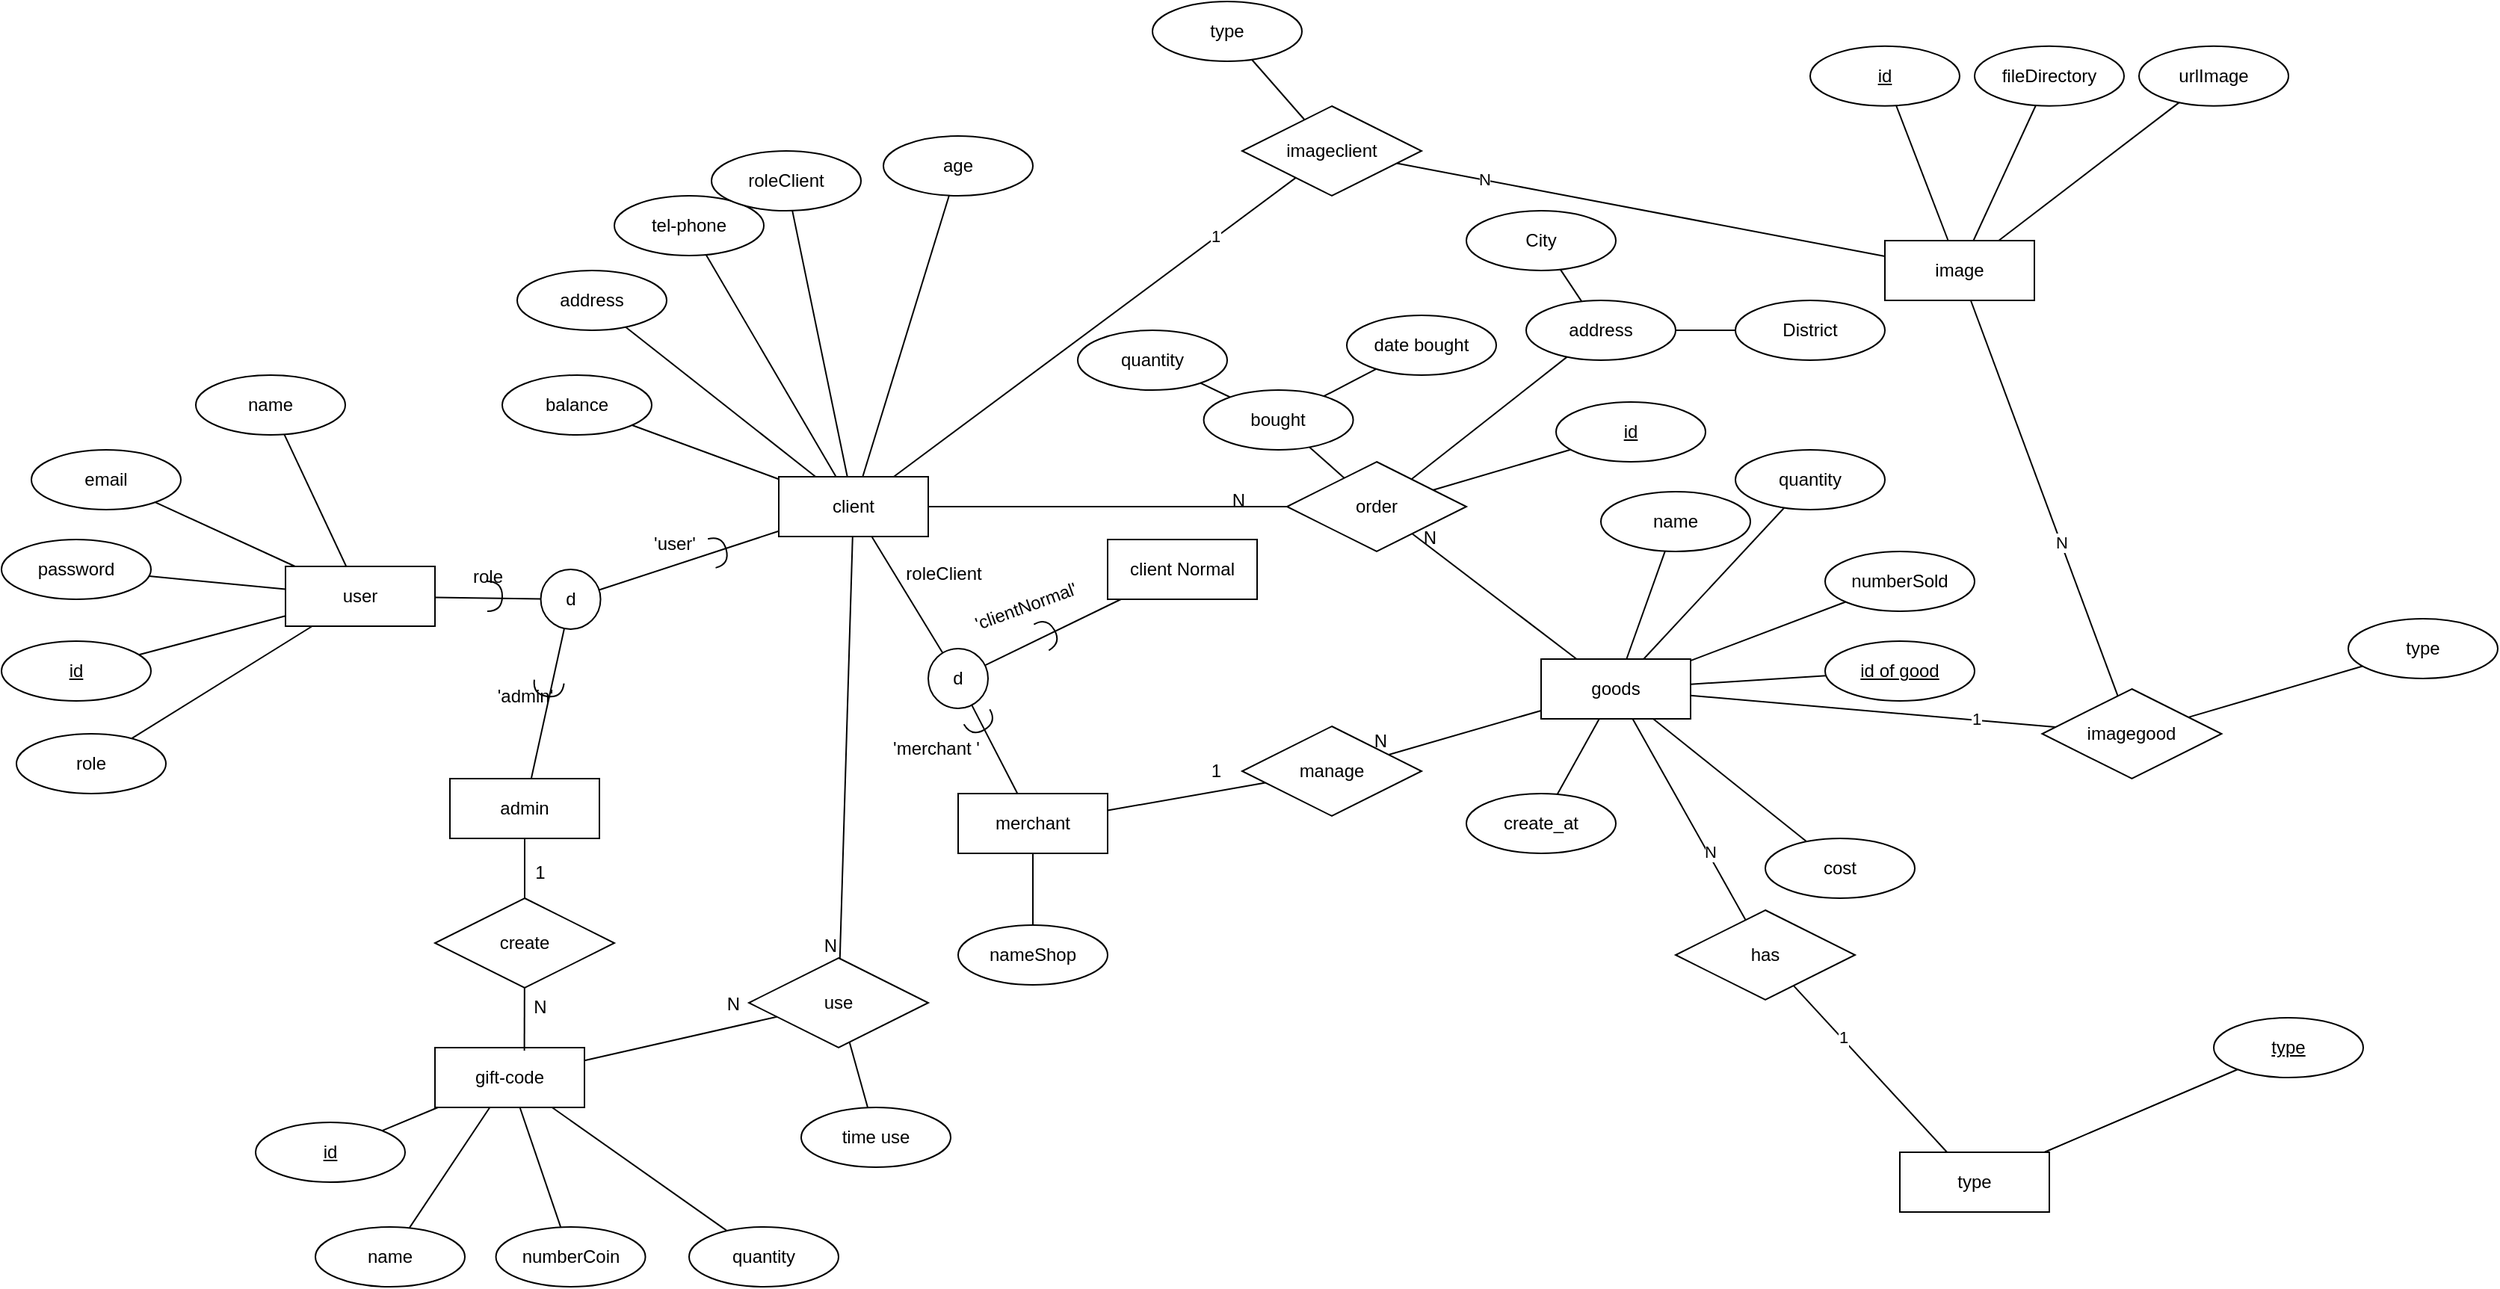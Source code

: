 <mxfile version="24.7.8">
  <diagram id="R2lEEEUBdFMjLlhIrx00" name="Page-1">
    <mxGraphModel dx="2103" dy="1707" grid="1" gridSize="10" guides="1" tooltips="1" connect="1" arrows="1" fold="1" page="1" pageScale="1" pageWidth="850" pageHeight="1100" math="0" shadow="0" extFonts="Permanent Marker^https://fonts.googleapis.com/css?family=Permanent+Marker">
      <root>
        <mxCell id="0" />
        <mxCell id="1" parent="0" />
        <mxCell id="m6hJBWpr81sXVQ-dYOKk-2" value="client" style="whiteSpace=wrap;html=1;align=center;" parent="1" vertex="1">
          <mxGeometry x="360" y="108" width="100" height="40" as="geometry" />
        </mxCell>
        <mxCell id="m6hJBWpr81sXVQ-dYOKk-3" value="name" style="ellipse;whiteSpace=wrap;html=1;align=center;" parent="1" vertex="1">
          <mxGeometry x="-30" y="40" width="100" height="40" as="geometry" />
        </mxCell>
        <mxCell id="m6hJBWpr81sXVQ-dYOKk-4" value="" style="endArrow=none;html=1;rounded=0;" parent="1" source="m6hJBWpr81sXVQ-dYOKk-3" target="m6hJBWpr81sXVQ-dYOKk-41" edge="1">
          <mxGeometry relative="1" as="geometry">
            <mxPoint x="340" y="210" as="sourcePoint" />
            <mxPoint x="500" y="210" as="targetPoint" />
          </mxGeometry>
        </mxCell>
        <mxCell id="m6hJBWpr81sXVQ-dYOKk-5" value="age" style="ellipse;whiteSpace=wrap;html=1;align=center;" parent="1" vertex="1">
          <mxGeometry x="430" y="-120" width="100" height="40" as="geometry" />
        </mxCell>
        <mxCell id="m6hJBWpr81sXVQ-dYOKk-6" value="" style="endArrow=none;html=1;rounded=0;" parent="1" source="m6hJBWpr81sXVQ-dYOKk-5" target="m6hJBWpr81sXVQ-dYOKk-2" edge="1">
          <mxGeometry relative="1" as="geometry">
            <mxPoint x="460" y="200" as="sourcePoint" />
            <mxPoint x="467" y="100" as="targetPoint" />
          </mxGeometry>
        </mxCell>
        <mxCell id="m6hJBWpr81sXVQ-dYOKk-7" value="address" style="ellipse;whiteSpace=wrap;html=1;align=center;" parent="1" vertex="1">
          <mxGeometry x="185" y="-30" width="100" height="40" as="geometry" />
        </mxCell>
        <mxCell id="m6hJBWpr81sXVQ-dYOKk-8" value="" style="endArrow=none;html=1;rounded=0;" parent="1" source="m6hJBWpr81sXVQ-dYOKk-7" target="m6hJBWpr81sXVQ-dYOKk-2" edge="1">
          <mxGeometry relative="1" as="geometry">
            <mxPoint x="360" y="230" as="sourcePoint" />
            <mxPoint x="367" y="130" as="targetPoint" />
          </mxGeometry>
        </mxCell>
        <mxCell id="m6hJBWpr81sXVQ-dYOKk-9" value="tel-phone" style="ellipse;whiteSpace=wrap;html=1;align=center;" parent="1" vertex="1">
          <mxGeometry x="250.0" y="-80" width="100" height="40" as="geometry" />
        </mxCell>
        <mxCell id="m6hJBWpr81sXVQ-dYOKk-10" value="" style="endArrow=none;html=1;rounded=0;" parent="1" source="m6hJBWpr81sXVQ-dYOKk-9" target="m6hJBWpr81sXVQ-dYOKk-2" edge="1">
          <mxGeometry relative="1" as="geometry">
            <mxPoint x="684.29" y="210" as="sourcePoint" />
            <mxPoint x="460.004" y="90" as="targetPoint" />
          </mxGeometry>
        </mxCell>
        <mxCell id="m6hJBWpr81sXVQ-dYOKk-14" value="order" style="shape=rhombus;perimeter=rhombusPerimeter;whiteSpace=wrap;html=1;align=center;" parent="1" vertex="1">
          <mxGeometry x="700" y="98" width="120" height="60" as="geometry" />
        </mxCell>
        <mxCell id="m6hJBWpr81sXVQ-dYOKk-17" value="" style="endArrow=none;html=1;rounded=0;" parent="1" source="i4CpaWz5NeQbPs-zwDoo-10" target="m6hJBWpr81sXVQ-dYOKk-14" edge="1">
          <mxGeometry relative="1" as="geometry">
            <mxPoint x="720.644" y="98.216" as="sourcePoint" />
            <mxPoint x="750" y="210" as="targetPoint" />
          </mxGeometry>
        </mxCell>
        <mxCell id="m6hJBWpr81sXVQ-dYOKk-19" value="merchant" style="whiteSpace=wrap;html=1;align=center;" parent="1" vertex="1">
          <mxGeometry x="480" y="320" width="100" height="40" as="geometry" />
        </mxCell>
        <mxCell id="m6hJBWpr81sXVQ-dYOKk-21" value="" style="endArrow=none;html=1;rounded=0;" parent="1" source="kgcSB2823Fox4WnHtYeM-14" target="m6hJBWpr81sXVQ-dYOKk-2" edge="1">
          <mxGeometry relative="1" as="geometry">
            <mxPoint x="379.231" y="214.615" as="sourcePoint" />
            <mxPoint x="520" y="210" as="targetPoint" />
          </mxGeometry>
        </mxCell>
        <mxCell id="m6hJBWpr81sXVQ-dYOKk-22" value="" style="endArrow=none;html=1;rounded=0;" parent="1" source="kgcSB2823Fox4WnHtYeM-14" target="m6hJBWpr81sXVQ-dYOKk-19" edge="1">
          <mxGeometry relative="1" as="geometry">
            <mxPoint x="368.776" y="269.388" as="sourcePoint" />
            <mxPoint x="520" y="210" as="targetPoint" />
          </mxGeometry>
        </mxCell>
        <mxCell id="m6hJBWpr81sXVQ-dYOKk-23" value="roleClient" style="text;html=1;align=center;verticalAlign=middle;resizable=0;points=[];autosize=1;strokeColor=none;fillColor=none;" parent="1" vertex="1">
          <mxGeometry x="435" y="158" width="70" height="30" as="geometry" />
        </mxCell>
        <mxCell id="m6hJBWpr81sXVQ-dYOKk-24" value="&#39;merchant &#39;" style="text;html=1;align=center;verticalAlign=middle;resizable=0;points=[];autosize=1;strokeColor=none;fillColor=none;" parent="1" vertex="1">
          <mxGeometry x="425" y="275" width="80" height="30" as="geometry" />
        </mxCell>
        <mxCell id="m6hJBWpr81sXVQ-dYOKk-30" value="quantity" style="ellipse;whiteSpace=wrap;html=1;align=center;" parent="1" vertex="1">
          <mxGeometry x="1000" y="90" width="100" height="40" as="geometry" />
        </mxCell>
        <mxCell id="m6hJBWpr81sXVQ-dYOKk-31" value="" style="endArrow=none;html=1;rounded=0;" parent="1" source="m6hJBWpr81sXVQ-dYOKk-30" target="kgcSB2823Fox4WnHtYeM-52" edge="1">
          <mxGeometry relative="1" as="geometry">
            <mxPoint x="530" y="210" as="sourcePoint" />
            <mxPoint x="762.857" y="220" as="targetPoint" />
          </mxGeometry>
        </mxCell>
        <mxCell id="m6hJBWpr81sXVQ-dYOKk-32" value="" style="endArrow=none;html=1;rounded=0;" parent="1" source="m6hJBWpr81sXVQ-dYOKk-33" target="kgcSB2823Fox4WnHtYeM-52" edge="1">
          <mxGeometry relative="1" as="geometry">
            <mxPoint x="790" y="340" as="sourcePoint" />
            <mxPoint x="758.333" y="260" as="targetPoint" />
          </mxGeometry>
        </mxCell>
        <mxCell id="m6hJBWpr81sXVQ-dYOKk-33" value="cost" style="ellipse;whiteSpace=wrap;html=1;align=center;" parent="1" vertex="1">
          <mxGeometry x="1020" y="350" width="100" height="40" as="geometry" />
        </mxCell>
        <mxCell id="m6hJBWpr81sXVQ-dYOKk-34" value="" style="endArrow=none;html=1;rounded=0;" parent="1" source="kgcSB2823Fox4WnHtYeM-52" target="kgcSB2823Fox4WnHtYeM-56" edge="1">
          <mxGeometry relative="1" as="geometry">
            <mxPoint x="800" y="251.875" as="sourcePoint" />
            <mxPoint x="860.439" y="275.357" as="targetPoint" />
          </mxGeometry>
        </mxCell>
        <mxCell id="m6hJBWpr81sXVQ-dYOKk-39" value="" style="endArrow=none;html=1;rounded=0;" parent="1" source="kgcSB2823Fox4WnHtYeM-52" target="m6hJBWpr81sXVQ-dYOKk-40" edge="1">
          <mxGeometry relative="1" as="geometry">
            <mxPoint x="792.857" y="220" as="sourcePoint" />
            <mxPoint x="940" y="110" as="targetPoint" />
          </mxGeometry>
        </mxCell>
        <mxCell id="m6hJBWpr81sXVQ-dYOKk-40" value="numberSold" style="ellipse;whiteSpace=wrap;html=1;align=center;" parent="1" vertex="1">
          <mxGeometry x="1060" y="158" width="100" height="40" as="geometry" />
        </mxCell>
        <mxCell id="m6hJBWpr81sXVQ-dYOKk-41" value="user" style="whiteSpace=wrap;html=1;align=center;" parent="1" vertex="1">
          <mxGeometry x="30" y="168" width="100" height="40" as="geometry" />
        </mxCell>
        <mxCell id="m6hJBWpr81sXVQ-dYOKk-42" value="" style="endArrow=none;html=1;rounded=0;" parent="1" source="kgcSB2823Fox4WnHtYeM-10" target="m6hJBWpr81sXVQ-dYOKk-41" edge="1">
          <mxGeometry relative="1" as="geometry">
            <mxPoint x="180" y="188" as="sourcePoint" />
            <mxPoint x="420" y="210" as="targetPoint" />
          </mxGeometry>
        </mxCell>
        <mxCell id="m6hJBWpr81sXVQ-dYOKk-44" value="" style="endArrow=none;html=1;rounded=0;" parent="1" source="kgcSB2823Fox4WnHtYeM-10" target="m6hJBWpr81sXVQ-dYOKk-2" edge="1">
          <mxGeometry relative="1" as="geometry">
            <mxPoint x="275.664" y="175.832" as="sourcePoint" />
            <mxPoint x="420" y="210" as="targetPoint" />
          </mxGeometry>
        </mxCell>
        <mxCell id="m6hJBWpr81sXVQ-dYOKk-45" value="&#39;user&#39;" style="text;html=1;align=center;verticalAlign=middle;resizable=0;points=[];autosize=1;strokeColor=none;fillColor=none;" parent="1" vertex="1">
          <mxGeometry x="265" y="138" width="50" height="30" as="geometry" />
        </mxCell>
        <mxCell id="m6hJBWpr81sXVQ-dYOKk-49" value="" style="endArrow=none;html=1;rounded=0;" parent="1" source="m6hJBWpr81sXVQ-dYOKk-50" target="kgcSB2823Fox4WnHtYeM-10" edge="1">
          <mxGeometry relative="1" as="geometry">
            <mxPoint x="220" y="340" as="sourcePoint" />
            <mxPoint x="231.018" y="213.509" as="targetPoint" />
          </mxGeometry>
        </mxCell>
        <mxCell id="m6hJBWpr81sXVQ-dYOKk-50" value="admin" style="whiteSpace=wrap;html=1;align=center;" parent="1" vertex="1">
          <mxGeometry x="140" y="310" width="100" height="40" as="geometry" />
        </mxCell>
        <mxCell id="m6hJBWpr81sXVQ-dYOKk-51" value="&#39;admin&#39;" style="text;html=1;align=center;verticalAlign=middle;resizable=0;points=[];autosize=1;strokeColor=none;fillColor=none;" parent="1" vertex="1">
          <mxGeometry x="160" y="240" width="60" height="30" as="geometry" />
        </mxCell>
        <mxCell id="m6hJBWpr81sXVQ-dYOKk-52" value="gift-code" style="whiteSpace=wrap;html=1;align=center;" parent="1" vertex="1">
          <mxGeometry x="130" y="490" width="100" height="40" as="geometry" />
        </mxCell>
        <mxCell id="m6hJBWpr81sXVQ-dYOKk-53" value="create" style="shape=rhombus;perimeter=rhombusPerimeter;whiteSpace=wrap;html=1;align=center;" parent="1" vertex="1">
          <mxGeometry x="130" y="390" width="120" height="60" as="geometry" />
        </mxCell>
        <mxCell id="m6hJBWpr81sXVQ-dYOKk-54" value="" style="endArrow=none;html=1;rounded=0;" parent="1" source="m6hJBWpr81sXVQ-dYOKk-53" target="m6hJBWpr81sXVQ-dYOKk-50" edge="1">
          <mxGeometry relative="1" as="geometry">
            <mxPoint x="240" y="340" as="sourcePoint" />
            <mxPoint x="400" y="340" as="targetPoint" />
          </mxGeometry>
        </mxCell>
        <mxCell id="m6hJBWpr81sXVQ-dYOKk-55" value="" style="endArrow=none;html=1;rounded=0;entryX=0.598;entryY=0.05;entryDx=0;entryDy=0;entryPerimeter=0;" parent="1" source="m6hJBWpr81sXVQ-dYOKk-53" target="m6hJBWpr81sXVQ-dYOKk-52" edge="1">
          <mxGeometry relative="1" as="geometry">
            <mxPoint x="240" y="340" as="sourcePoint" />
            <mxPoint x="400" y="340" as="targetPoint" />
          </mxGeometry>
        </mxCell>
        <mxCell id="m6hJBWpr81sXVQ-dYOKk-56" value="" style="endArrow=none;html=1;rounded=0;" parent="1" source="m6hJBWpr81sXVQ-dYOKk-57" target="m6hJBWpr81sXVQ-dYOKk-52" edge="1">
          <mxGeometry relative="1" as="geometry">
            <mxPoint x="90" y="620" as="sourcePoint" />
            <mxPoint x="400" y="340" as="targetPoint" />
          </mxGeometry>
        </mxCell>
        <mxCell id="m6hJBWpr81sXVQ-dYOKk-57" value="name" style="ellipse;whiteSpace=wrap;html=1;align=center;" parent="1" vertex="1">
          <mxGeometry x="50" y="610" width="100" height="40" as="geometry" />
        </mxCell>
        <mxCell id="m6hJBWpr81sXVQ-dYOKk-58" value="" style="endArrow=none;html=1;rounded=0;" parent="1" source="m6hJBWpr81sXVQ-dYOKk-59" target="m6hJBWpr81sXVQ-dYOKk-52" edge="1">
          <mxGeometry relative="1" as="geometry">
            <mxPoint x="210.77" y="630" as="sourcePoint" />
            <mxPoint x="280.001" y="530" as="targetPoint" />
          </mxGeometry>
        </mxCell>
        <mxCell id="m6hJBWpr81sXVQ-dYOKk-59" value="numberCoin" style="ellipse;whiteSpace=wrap;html=1;align=center;" parent="1" vertex="1">
          <mxGeometry x="170.77" y="610" width="100" height="40" as="geometry" />
        </mxCell>
        <mxCell id="m6hJBWpr81sXVQ-dYOKk-60" value="" style="endArrow=none;html=1;rounded=0;" parent="1" source="m6hJBWpr81sXVQ-dYOKk-61" target="m6hJBWpr81sXVQ-dYOKk-52" edge="1">
          <mxGeometry relative="1" as="geometry">
            <mxPoint x="348" y="630" as="sourcePoint" />
            <mxPoint x="425" y="540" as="targetPoint" />
          </mxGeometry>
        </mxCell>
        <mxCell id="m6hJBWpr81sXVQ-dYOKk-61" value="quantity" style="ellipse;whiteSpace=wrap;html=1;align=center;" parent="1" vertex="1">
          <mxGeometry x="300" y="610" width="100" height="40" as="geometry" />
        </mxCell>
        <mxCell id="m6hJBWpr81sXVQ-dYOKk-62" value="" style="endArrow=none;html=1;rounded=0;" parent="1" source="m6hJBWpr81sXVQ-dYOKk-52" target="m6hJBWpr81sXVQ-dYOKk-63" edge="1">
          <mxGeometry relative="1" as="geometry">
            <mxPoint x="240" y="610" as="sourcePoint" />
            <mxPoint x="400" y="610" as="targetPoint" />
          </mxGeometry>
        </mxCell>
        <mxCell id="m6hJBWpr81sXVQ-dYOKk-63" value="id" style="ellipse;whiteSpace=wrap;html=1;align=center;fontStyle=4;" parent="1" vertex="1">
          <mxGeometry x="10" y="540" width="100" height="40" as="geometry" />
        </mxCell>
        <mxCell id="m6hJBWpr81sXVQ-dYOKk-64" value="" style="endArrow=none;html=1;rounded=0;" parent="1" source="m6hJBWpr81sXVQ-dYOKk-65" target="m6hJBWpr81sXVQ-dYOKk-2" edge="1">
          <mxGeometry relative="1" as="geometry">
            <mxPoint x="220" y="120" as="sourcePoint" />
            <mxPoint x="470" y="210" as="targetPoint" />
          </mxGeometry>
        </mxCell>
        <mxCell id="m6hJBWpr81sXVQ-dYOKk-65" value="balance" style="ellipse;whiteSpace=wrap;html=1;align=center;" parent="1" vertex="1">
          <mxGeometry x="175" y="40" width="100" height="40" as="geometry" />
        </mxCell>
        <mxCell id="m6hJBWpr81sXVQ-dYOKk-71" value="" style="endArrow=none;html=1;rounded=0;" parent="1" source="kgcSB2823Fox4WnHtYeM-52" target="m6hJBWpr81sXVQ-dYOKk-14" edge="1">
          <mxGeometry relative="1" as="geometry">
            <mxPoint x="732.5" y="220" as="sourcePoint" />
            <mxPoint x="680" y="210" as="targetPoint" />
          </mxGeometry>
        </mxCell>
        <mxCell id="m6hJBWpr81sXVQ-dYOKk-72" value="N" style="resizable=0;html=1;whiteSpace=wrap;align=right;verticalAlign=bottom;" parent="m6hJBWpr81sXVQ-dYOKk-71" connectable="0" vertex="1">
          <mxGeometry x="1" relative="1" as="geometry">
            <mxPoint x="18" y="11" as="offset" />
          </mxGeometry>
        </mxCell>
        <mxCell id="m6hJBWpr81sXVQ-dYOKk-73" value="" style="endArrow=none;html=1;rounded=0;" parent="1" source="m6hJBWpr81sXVQ-dYOKk-2" target="m6hJBWpr81sXVQ-dYOKk-14" edge="1">
          <mxGeometry relative="1" as="geometry">
            <mxPoint x="520" y="210" as="sourcePoint" />
            <mxPoint x="680" y="210" as="targetPoint" />
          </mxGeometry>
        </mxCell>
        <mxCell id="m6hJBWpr81sXVQ-dYOKk-74" value="N" style="resizable=0;html=1;whiteSpace=wrap;align=right;verticalAlign=bottom;" parent="m6hJBWpr81sXVQ-dYOKk-73" connectable="0" vertex="1">
          <mxGeometry x="1" relative="1" as="geometry">
            <mxPoint x="-27" y="4" as="offset" />
          </mxGeometry>
        </mxCell>
        <mxCell id="m6hJBWpr81sXVQ-dYOKk-77" value="" style="endArrow=none;html=1;rounded=0;" parent="1" source="m6hJBWpr81sXVQ-dYOKk-19" target="kgcSB2823Fox4WnHtYeM-55" edge="1">
          <mxGeometry relative="1" as="geometry">
            <mxPoint x="520" y="210" as="sourcePoint" />
            <mxPoint x="532.764" y="284.237" as="targetPoint" />
          </mxGeometry>
        </mxCell>
        <mxCell id="m6hJBWpr81sXVQ-dYOKk-78" value="1" style="resizable=0;html=1;whiteSpace=wrap;align=right;verticalAlign=bottom;" parent="m6hJBWpr81sXVQ-dYOKk-77" connectable="0" vertex="1">
          <mxGeometry x="1" relative="1" as="geometry">
            <mxPoint x="-28" y="1" as="offset" />
          </mxGeometry>
        </mxCell>
        <mxCell id="kgcSB2823Fox4WnHtYeM-1" value="email" style="ellipse;whiteSpace=wrap;html=1;align=center;" parent="1" vertex="1">
          <mxGeometry x="-140" y="90" width="100" height="40" as="geometry" />
        </mxCell>
        <mxCell id="kgcSB2823Fox4WnHtYeM-2" value="" style="endArrow=none;html=1;rounded=0;" parent="1" source="kgcSB2823Fox4WnHtYeM-1" target="m6hJBWpr81sXVQ-dYOKk-41" edge="1">
          <mxGeometry relative="1" as="geometry">
            <mxPoint x="90" y="310" as="sourcePoint" />
            <mxPoint x="250" y="310" as="targetPoint" />
          </mxGeometry>
        </mxCell>
        <mxCell id="kgcSB2823Fox4WnHtYeM-3" value="password" style="ellipse;whiteSpace=wrap;html=1;align=center;" parent="1" vertex="1">
          <mxGeometry x="-160" y="150" width="100" height="40" as="geometry" />
        </mxCell>
        <mxCell id="kgcSB2823Fox4WnHtYeM-4" value="" style="endArrow=none;html=1;rounded=0;" parent="1" source="kgcSB2823Fox4WnHtYeM-3" target="m6hJBWpr81sXVQ-dYOKk-41" edge="1">
          <mxGeometry relative="1" as="geometry">
            <mxPoint x="90" y="310" as="sourcePoint" />
            <mxPoint x="250" y="310" as="targetPoint" />
          </mxGeometry>
        </mxCell>
        <mxCell id="kgcSB2823Fox4WnHtYeM-6" value="id" style="ellipse;whiteSpace=wrap;html=1;align=center;fontStyle=4;" parent="1" vertex="1">
          <mxGeometry x="-160" y="218" width="100" height="40" as="geometry" />
        </mxCell>
        <mxCell id="kgcSB2823Fox4WnHtYeM-7" value="" style="endArrow=none;html=1;rounded=0;" parent="1" source="kgcSB2823Fox4WnHtYeM-6" target="m6hJBWpr81sXVQ-dYOKk-41" edge="1">
          <mxGeometry relative="1" as="geometry">
            <mxPoint x="90" y="310" as="sourcePoint" />
            <mxPoint x="250" y="310" as="targetPoint" />
          </mxGeometry>
        </mxCell>
        <mxCell id="kgcSB2823Fox4WnHtYeM-8" value="1" style="text;html=1;align=center;verticalAlign=middle;resizable=0;points=[];autosize=1;strokeColor=none;fillColor=none;" parent="1" vertex="1">
          <mxGeometry x="185" y="358" width="30" height="30" as="geometry" />
        </mxCell>
        <mxCell id="kgcSB2823Fox4WnHtYeM-9" value="N" style="text;html=1;align=center;verticalAlign=middle;resizable=0;points=[];autosize=1;strokeColor=none;fillColor=none;" parent="1" vertex="1">
          <mxGeometry x="185" y="448" width="30" height="30" as="geometry" />
        </mxCell>
        <mxCell id="kgcSB2823Fox4WnHtYeM-10" value="d" style="ellipse;whiteSpace=wrap;html=1;align=center;" parent="1" vertex="1">
          <mxGeometry x="200.77" y="170" width="40" height="40" as="geometry" />
        </mxCell>
        <mxCell id="kgcSB2823Fox4WnHtYeM-13" value="role" style="text;html=1;align=center;verticalAlign=middle;resizable=0;points=[];autosize=1;strokeColor=none;fillColor=none;" parent="1" vertex="1">
          <mxGeometry x="145" y="160" width="40" height="30" as="geometry" />
        </mxCell>
        <mxCell id="kgcSB2823Fox4WnHtYeM-14" value="d" style="ellipse;whiteSpace=wrap;html=1;align=center;" parent="1" vertex="1">
          <mxGeometry x="460" y="223" width="40" height="40" as="geometry" />
        </mxCell>
        <mxCell id="kgcSB2823Fox4WnHtYeM-15" value="client Normal" style="whiteSpace=wrap;html=1;align=center;" parent="1" vertex="1">
          <mxGeometry x="580" y="150" width="100" height="40" as="geometry" />
        </mxCell>
        <mxCell id="kgcSB2823Fox4WnHtYeM-17" value="" style="endArrow=none;html=1;rounded=0;" parent="1" source="kgcSB2823Fox4WnHtYeM-14" target="kgcSB2823Fox4WnHtYeM-15" edge="1">
          <mxGeometry relative="1" as="geometry">
            <mxPoint x="340" y="310" as="sourcePoint" />
            <mxPoint x="500" y="310" as="targetPoint" />
          </mxGeometry>
        </mxCell>
        <mxCell id="kgcSB2823Fox4WnHtYeM-18" value="&#39;clientNormal&#39;" style="text;html=1;align=center;verticalAlign=middle;resizable=0;points=[];autosize=1;strokeColor=none;fillColor=none;rotation=-20;" parent="1" vertex="1">
          <mxGeometry x="480" y="180" width="90" height="30" as="geometry" />
        </mxCell>
        <mxCell id="kgcSB2823Fox4WnHtYeM-24" value="" style="endArrow=none;html=1;rounded=0;" parent="1" source="kgcSB2823Fox4WnHtYeM-57" target="m6hJBWpr81sXVQ-dYOKk-19" edge="1">
          <mxGeometry relative="1" as="geometry">
            <mxPoint x="347.013" y="408.198" as="sourcePoint" />
            <mxPoint x="500" y="310" as="targetPoint" />
          </mxGeometry>
        </mxCell>
        <mxCell id="kgcSB2823Fox4WnHtYeM-27" value="role" style="ellipse;whiteSpace=wrap;html=1;align=center;" parent="1" vertex="1">
          <mxGeometry x="-150" y="280" width="100" height="40" as="geometry" />
        </mxCell>
        <mxCell id="kgcSB2823Fox4WnHtYeM-28" value="" style="endArrow=none;html=1;rounded=0;" parent="1" source="kgcSB2823Fox4WnHtYeM-27" target="m6hJBWpr81sXVQ-dYOKk-41" edge="1">
          <mxGeometry relative="1" as="geometry">
            <mxPoint x="-58" y="237" as="sourcePoint" />
            <mxPoint x="40" y="211" as="targetPoint" />
          </mxGeometry>
        </mxCell>
        <mxCell id="kgcSB2823Fox4WnHtYeM-29" value="roleClient" style="ellipse;whiteSpace=wrap;html=1;align=center;" parent="1" vertex="1">
          <mxGeometry x="315" y="-110" width="100" height="40" as="geometry" />
        </mxCell>
        <mxCell id="kgcSB2823Fox4WnHtYeM-30" value="" style="endArrow=none;html=1;rounded=0;" parent="1" source="kgcSB2823Fox4WnHtYeM-29" target="m6hJBWpr81sXVQ-dYOKk-2" edge="1">
          <mxGeometry relative="1" as="geometry">
            <mxPoint x="640" y="120" as="sourcePoint" />
            <mxPoint x="533" y="160" as="targetPoint" />
          </mxGeometry>
        </mxCell>
        <mxCell id="kgcSB2823Fox4WnHtYeM-31" value="" style="shape=requiredInterface;html=1;verticalLabelPosition=bottom;sketch=0;" parent="1" vertex="1">
          <mxGeometry x="165" y="178" width="10" height="20" as="geometry" />
        </mxCell>
        <mxCell id="kgcSB2823Fox4WnHtYeM-34" value="" style="shape=requiredInterface;html=1;verticalLabelPosition=bottom;sketch=0;rotation=97;" parent="1" vertex="1">
          <mxGeometry x="200.77" y="240" width="10" height="20" as="geometry" />
        </mxCell>
        <mxCell id="kgcSB2823Fox4WnHtYeM-35" value="" style="shape=requiredInterface;html=1;verticalLabelPosition=bottom;sketch=0;rotation=-15;" parent="1" vertex="1">
          <mxGeometry x="315" y="148" width="10" height="20" as="geometry" />
        </mxCell>
        <mxCell id="kgcSB2823Fox4WnHtYeM-36" value="" style="shape=requiredInterface;html=1;verticalLabelPosition=bottom;sketch=0;rotation=-30;" parent="1" vertex="1">
          <mxGeometry x="535" y="203" width="10" height="20" as="geometry" />
        </mxCell>
        <mxCell id="kgcSB2823Fox4WnHtYeM-37" value="" style="shape=requiredInterface;html=1;verticalLabelPosition=bottom;sketch=0;rotation=60;" parent="1" vertex="1">
          <mxGeometry x="490" y="263" width="10" height="20" as="geometry" />
        </mxCell>
        <mxCell id="kgcSB2823Fox4WnHtYeM-50" value="id of good" style="ellipse;whiteSpace=wrap;html=1;align=center;fontStyle=4;" parent="1" vertex="1">
          <mxGeometry x="1060" y="218" width="100" height="40" as="geometry" />
        </mxCell>
        <mxCell id="kgcSB2823Fox4WnHtYeM-51" value="" style="endArrow=none;html=1;rounded=0;" parent="1" source="kgcSB2823Fox4WnHtYeM-52" target="kgcSB2823Fox4WnHtYeM-50" edge="1">
          <mxGeometry relative="1" as="geometry">
            <mxPoint x="630" y="560" as="sourcePoint" />
            <mxPoint x="600" y="310" as="targetPoint" />
          </mxGeometry>
        </mxCell>
        <mxCell id="kgcSB2823Fox4WnHtYeM-52" value="goods" style="whiteSpace=wrap;html=1;align=center;" parent="1" vertex="1">
          <mxGeometry x="870" y="230" width="100" height="40" as="geometry" />
        </mxCell>
        <mxCell id="kgcSB2823Fox4WnHtYeM-53" value="" style="endArrow=none;html=1;rounded=0;" parent="1" source="kgcSB2823Fox4WnHtYeM-52" target="kgcSB2823Fox4WnHtYeM-55" edge="1">
          <mxGeometry relative="1" as="geometry">
            <mxPoint x="710" y="430" as="sourcePoint" />
            <mxPoint x="840" y="430" as="targetPoint" />
          </mxGeometry>
        </mxCell>
        <mxCell id="kgcSB2823Fox4WnHtYeM-54" value="N" style="resizable=0;html=1;whiteSpace=wrap;align=right;verticalAlign=bottom;" parent="kgcSB2823Fox4WnHtYeM-53" connectable="0" vertex="1">
          <mxGeometry x="1" relative="1" as="geometry" />
        </mxCell>
        <mxCell id="kgcSB2823Fox4WnHtYeM-55" value="manage" style="shape=rhombus;perimeter=rhombusPerimeter;whiteSpace=wrap;html=1;align=center;" parent="1" vertex="1">
          <mxGeometry x="670" y="275" width="120" height="60" as="geometry" />
        </mxCell>
        <mxCell id="kgcSB2823Fox4WnHtYeM-56" value="name" style="ellipse;whiteSpace=wrap;html=1;align=center;" parent="1" vertex="1">
          <mxGeometry x="910" y="118" width="100" height="40" as="geometry" />
        </mxCell>
        <mxCell id="kgcSB2823Fox4WnHtYeM-57" value="nameShop" style="ellipse;whiteSpace=wrap;html=1;align=center;" parent="1" vertex="1">
          <mxGeometry x="480" y="408" width="100" height="40" as="geometry" />
        </mxCell>
        <mxCell id="kgcSB2823Fox4WnHtYeM-58" value="quantity" style="ellipse;whiteSpace=wrap;html=1;align=center;" parent="1" vertex="1">
          <mxGeometry x="560" y="10" width="100" height="40" as="geometry" />
        </mxCell>
        <mxCell id="kgcSB2823Fox4WnHtYeM-59" value="date bought" style="ellipse;whiteSpace=wrap;html=1;align=center;" parent="1" vertex="1">
          <mxGeometry x="740" width="100" height="40" as="geometry" />
        </mxCell>
        <mxCell id="kgcSB2823Fox4WnHtYeM-61" value="" style="endArrow=none;html=1;rounded=0;" parent="1" source="i4CpaWz5NeQbPs-zwDoo-10" target="kgcSB2823Fox4WnHtYeM-59" edge="1">
          <mxGeometry relative="1" as="geometry">
            <mxPoint x="734.839" y="65.654" as="sourcePoint" />
            <mxPoint x="790" y="310" as="targetPoint" />
          </mxGeometry>
        </mxCell>
        <mxCell id="kgcSB2823Fox4WnHtYeM-62" value="" style="endArrow=none;html=1;rounded=0;" parent="1" source="i4CpaWz5NeQbPs-zwDoo-10" target="kgcSB2823Fox4WnHtYeM-58" edge="1">
          <mxGeometry relative="1" as="geometry">
            <mxPoint x="693.554" y="60.167" as="sourcePoint" />
            <mxPoint x="790" y="310" as="targetPoint" />
          </mxGeometry>
        </mxCell>
        <mxCell id="kgcSB2823Fox4WnHtYeM-70" value="use" style="shape=rhombus;perimeter=rhombusPerimeter;whiteSpace=wrap;html=1;align=center;" parent="1" vertex="1">
          <mxGeometry x="340" y="430" width="120" height="60" as="geometry" />
        </mxCell>
        <mxCell id="kgcSB2823Fox4WnHtYeM-72" value="" style="endArrow=none;html=1;rounded=0;" parent="1" source="m6hJBWpr81sXVQ-dYOKk-52" target="kgcSB2823Fox4WnHtYeM-70" edge="1">
          <mxGeometry relative="1" as="geometry">
            <mxPoint x="320" y="310" as="sourcePoint" />
            <mxPoint x="480" y="310" as="targetPoint" />
          </mxGeometry>
        </mxCell>
        <mxCell id="kgcSB2823Fox4WnHtYeM-73" value="N" style="resizable=0;html=1;whiteSpace=wrap;align=right;verticalAlign=bottom;" parent="kgcSB2823Fox4WnHtYeM-72" connectable="0" vertex="1">
          <mxGeometry x="1" relative="1" as="geometry">
            <mxPoint x="-23" as="offset" />
          </mxGeometry>
        </mxCell>
        <mxCell id="kgcSB2823Fox4WnHtYeM-76" value="" style="endArrow=none;html=1;rounded=0;" parent="1" source="m6hJBWpr81sXVQ-dYOKk-2" target="kgcSB2823Fox4WnHtYeM-70" edge="1">
          <mxGeometry relative="1" as="geometry">
            <mxPoint x="320" y="310" as="sourcePoint" />
            <mxPoint x="480" y="310" as="targetPoint" />
          </mxGeometry>
        </mxCell>
        <mxCell id="kgcSB2823Fox4WnHtYeM-77" value="N" style="resizable=0;html=1;whiteSpace=wrap;align=right;verticalAlign=bottom;" parent="kgcSB2823Fox4WnHtYeM-76" connectable="0" vertex="1">
          <mxGeometry x="1" relative="1" as="geometry" />
        </mxCell>
        <mxCell id="kgcSB2823Fox4WnHtYeM-78" value="" style="endArrow=none;html=1;rounded=0;" parent="1" source="kgcSB2823Fox4WnHtYeM-79" target="kgcSB2823Fox4WnHtYeM-70" edge="1">
          <mxGeometry relative="1" as="geometry">
            <mxPoint x="480" y="660" as="sourcePoint" />
            <mxPoint x="380" y="440" as="targetPoint" />
          </mxGeometry>
        </mxCell>
        <mxCell id="kgcSB2823Fox4WnHtYeM-79" value="time use" style="ellipse;whiteSpace=wrap;html=1;align=center;" parent="1" vertex="1">
          <mxGeometry x="375" y="530" width="100" height="40" as="geometry" />
        </mxCell>
        <mxCell id="uEYhdJFqxNQcGrjXu9OK-2" value="" style="endArrow=none;html=1;rounded=0;" parent="1" source="kgcSB2823Fox4WnHtYeM-52" target="ewcBIoKofepLaLxS_J_7-2" edge="1">
          <mxGeometry relative="1" as="geometry">
            <mxPoint x="600" y="310" as="sourcePoint" />
            <mxPoint x="1048.987" y="478.491" as="targetPoint" />
          </mxGeometry>
        </mxCell>
        <mxCell id="ewcBIoKofepLaLxS_J_7-7" value="N" style="edgeLabel;html=1;align=center;verticalAlign=middle;resizable=0;points=[];" parent="uEYhdJFqxNQcGrjXu9OK-2" vertex="1" connectable="0">
          <mxGeometry x="0.326" y="1" relative="1" as="geometry">
            <mxPoint as="offset" />
          </mxGeometry>
        </mxCell>
        <mxCell id="i4CpaWz5NeQbPs-zwDoo-8" value="id" style="ellipse;whiteSpace=wrap;html=1;align=center;fontStyle=4;" parent="1" vertex="1">
          <mxGeometry x="880" y="58" width="100" height="40" as="geometry" />
        </mxCell>
        <mxCell id="i4CpaWz5NeQbPs-zwDoo-9" value="" style="endArrow=none;html=1;rounded=0;" parent="1" source="m6hJBWpr81sXVQ-dYOKk-14" target="i4CpaWz5NeQbPs-zwDoo-8" edge="1">
          <mxGeometry relative="1" as="geometry">
            <mxPoint x="770" y="80" as="sourcePoint" />
            <mxPoint x="861" y="52" as="targetPoint" />
          </mxGeometry>
        </mxCell>
        <mxCell id="i4CpaWz5NeQbPs-zwDoo-10" value="bought" style="ellipse;whiteSpace=wrap;html=1;align=center;" parent="1" vertex="1">
          <mxGeometry x="644.29" y="50" width="100" height="40" as="geometry" />
        </mxCell>
        <mxCell id="ewcBIoKofepLaLxS_J_7-1" value="" style="endArrow=none;html=1;rounded=0;" parent="1" source="ewcBIoKofepLaLxS_J_7-3" target="ewcBIoKofepLaLxS_J_7-2" edge="1">
          <mxGeometry relative="1" as="geometry">
            <mxPoint x="780" y="550" as="sourcePoint" />
            <mxPoint x="940" y="550" as="targetPoint" />
          </mxGeometry>
        </mxCell>
        <mxCell id="ewcBIoKofepLaLxS_J_7-6" value="1" style="edgeLabel;html=1;align=center;verticalAlign=middle;resizable=0;points=[];" parent="ewcBIoKofepLaLxS_J_7-1" vertex="1" connectable="0">
          <mxGeometry x="0.387" relative="1" as="geometry">
            <mxPoint x="1" as="offset" />
          </mxGeometry>
        </mxCell>
        <mxCell id="ewcBIoKofepLaLxS_J_7-2" value="has" style="shape=rhombus;perimeter=rhombusPerimeter;whiteSpace=wrap;html=1;align=center;" parent="1" vertex="1">
          <mxGeometry x="960" y="398" width="120" height="60" as="geometry" />
        </mxCell>
        <mxCell id="ewcBIoKofepLaLxS_J_7-3" value="type" style="whiteSpace=wrap;html=1;align=center;" parent="1" vertex="1">
          <mxGeometry x="1110" y="560" width="100" height="40" as="geometry" />
        </mxCell>
        <mxCell id="ewcBIoKofepLaLxS_J_7-4" value="" style="endArrow=none;html=1;rounded=0;" parent="1" source="ewcBIoKofepLaLxS_J_7-3" target="ewcBIoKofepLaLxS_J_7-5" edge="1">
          <mxGeometry relative="1" as="geometry">
            <mxPoint x="780" y="480" as="sourcePoint" />
            <mxPoint x="940" y="480" as="targetPoint" />
          </mxGeometry>
        </mxCell>
        <mxCell id="ewcBIoKofepLaLxS_J_7-5" value="type" style="ellipse;whiteSpace=wrap;html=1;align=center;fontStyle=4;" parent="1" vertex="1">
          <mxGeometry x="1320" y="470" width="100" height="40" as="geometry" />
        </mxCell>
        <mxCell id="BmIraFf14EgrjspX8thu-1" value="" style="endArrow=none;html=1;rounded=0;" parent="1" source="kgcSB2823Fox4WnHtYeM-52" target="BmIraFf14EgrjspX8thu-2" edge="1">
          <mxGeometry width="50" height="50" relative="1" as="geometry">
            <mxPoint x="920" y="190" as="sourcePoint" />
            <mxPoint x="1160" y="370" as="targetPoint" />
          </mxGeometry>
        </mxCell>
        <mxCell id="BmIraFf14EgrjspX8thu-5" value="1" style="edgeLabel;html=1;align=center;verticalAlign=middle;resizable=0;points=[];" parent="BmIraFf14EgrjspX8thu-1" vertex="1" connectable="0">
          <mxGeometry x="0.562" y="1" relative="1" as="geometry">
            <mxPoint as="offset" />
          </mxGeometry>
        </mxCell>
        <mxCell id="BmIraFf14EgrjspX8thu-2" value="imagegood" style="shape=rhombus;perimeter=rhombusPerimeter;whiteSpace=wrap;html=1;align=center;" parent="1" vertex="1">
          <mxGeometry x="1205.22" y="250" width="120" height="60" as="geometry" />
        </mxCell>
        <mxCell id="BmIraFf14EgrjspX8thu-3" value="" style="endArrow=none;html=1;rounded=0;" parent="1" source="BmIraFf14EgrjspX8thu-2" target="BmIraFf14EgrjspX8thu-4" edge="1">
          <mxGeometry relative="1" as="geometry">
            <mxPoint x="1230" y="310" as="sourcePoint" />
            <mxPoint x="1390" y="310" as="targetPoint" />
          </mxGeometry>
        </mxCell>
        <mxCell id="BmIraFf14EgrjspX8thu-6" value="N" style="edgeLabel;html=1;align=center;verticalAlign=middle;resizable=0;points=[];" parent="BmIraFf14EgrjspX8thu-3" vertex="1" connectable="0">
          <mxGeometry x="-0.221" relative="1" as="geometry">
            <mxPoint as="offset" />
          </mxGeometry>
        </mxCell>
        <mxCell id="BmIraFf14EgrjspX8thu-4" value="image" style="whiteSpace=wrap;html=1;align=center;" parent="1" vertex="1">
          <mxGeometry x="1100" y="-50.0" width="100" height="40" as="geometry" />
        </mxCell>
        <mxCell id="BmIraFf14EgrjspX8thu-7" value="" style="endArrow=none;html=1;rounded=0;" parent="1" source="BmIraFf14EgrjspX8thu-9" target="BmIraFf14EgrjspX8thu-4" edge="1">
          <mxGeometry relative="1" as="geometry">
            <mxPoint x="1212.317" y="-181.356" as="sourcePoint" />
            <mxPoint x="1325.22" y="-38.15" as="targetPoint" />
          </mxGeometry>
        </mxCell>
        <mxCell id="BmIraFf14EgrjspX8thu-9" value="id" style="ellipse;whiteSpace=wrap;html=1;align=center;fontStyle=4;" parent="1" vertex="1">
          <mxGeometry x="1050" y="-180.15" width="100" height="40" as="geometry" />
        </mxCell>
        <mxCell id="BmIraFf14EgrjspX8thu-10" value="" style="endArrow=none;html=1;rounded=0;" parent="1" source="BmIraFf14EgrjspX8thu-11" target="BmIraFf14EgrjspX8thu-4" edge="1">
          <mxGeometry relative="1" as="geometry">
            <mxPoint x="1375.22" y="-148.15" as="sourcePoint" />
            <mxPoint x="1325.22" y="-38.15" as="targetPoint" />
          </mxGeometry>
        </mxCell>
        <mxCell id="BmIraFf14EgrjspX8thu-11" value="fileDirectory" style="ellipse;whiteSpace=wrap;html=1;align=center;" parent="1" vertex="1">
          <mxGeometry x="1160" y="-180.15" width="100" height="40" as="geometry" />
        </mxCell>
        <mxCell id="BmIraFf14EgrjspX8thu-12" value="" style="endArrow=none;html=1;rounded=0;" parent="1" source="BmIraFf14EgrjspX8thu-13" target="BmIraFf14EgrjspX8thu-4" edge="1">
          <mxGeometry relative="1" as="geometry">
            <mxPoint x="1485.22" y="-118.15" as="sourcePoint" />
            <mxPoint x="1355.22" y="-38.15" as="targetPoint" />
          </mxGeometry>
        </mxCell>
        <mxCell id="BmIraFf14EgrjspX8thu-13" value="urlImage" style="ellipse;whiteSpace=wrap;html=1;align=center;" parent="1" vertex="1">
          <mxGeometry x="1270" y="-180.15" width="100" height="40" as="geometry" />
        </mxCell>
        <mxCell id="BmIraFf14EgrjspX8thu-14" value="" style="endArrow=none;html=1;rounded=0;" parent="1" source="m6hJBWpr81sXVQ-dYOKk-2" target="BmIraFf14EgrjspX8thu-15" edge="1">
          <mxGeometry relative="1" as="geometry">
            <mxPoint x="430" y="50" as="sourcePoint" />
            <mxPoint x="610" y="-80" as="targetPoint" />
          </mxGeometry>
        </mxCell>
        <mxCell id="BmIraFf14EgrjspX8thu-17" value="1" style="edgeLabel;html=1;align=center;verticalAlign=middle;resizable=0;points=[];" parent="BmIraFf14EgrjspX8thu-14" vertex="1" connectable="0">
          <mxGeometry x="0.608" y="2" relative="1" as="geometry">
            <mxPoint y="1" as="offset" />
          </mxGeometry>
        </mxCell>
        <mxCell id="BmIraFf14EgrjspX8thu-15" value="imageclient" style="shape=rhombus;perimeter=rhombusPerimeter;whiteSpace=wrap;html=1;align=center;" parent="1" vertex="1">
          <mxGeometry x="670" y="-140" width="120" height="60" as="geometry" />
        </mxCell>
        <mxCell id="BmIraFf14EgrjspX8thu-16" value="" style="endArrow=none;html=1;rounded=0;" parent="1" source="BmIraFf14EgrjspX8thu-15" target="BmIraFf14EgrjspX8thu-4" edge="1">
          <mxGeometry relative="1" as="geometry">
            <mxPoint x="600" y="50" as="sourcePoint" />
            <mxPoint x="760" y="50" as="targetPoint" />
          </mxGeometry>
        </mxCell>
        <mxCell id="BmIraFf14EgrjspX8thu-18" value="N" style="edgeLabel;html=1;align=center;verticalAlign=middle;resizable=0;points=[];" parent="BmIraFf14EgrjspX8thu-16" vertex="1" connectable="0">
          <mxGeometry x="-0.641" y="1" relative="1" as="geometry">
            <mxPoint as="offset" />
          </mxGeometry>
        </mxCell>
        <mxCell id="BmIraFf14EgrjspX8thu-19" value="" style="endArrow=none;html=1;rounded=0;" parent="1" source="BmIraFf14EgrjspX8thu-20" target="BmIraFf14EgrjspX8thu-15" edge="1">
          <mxGeometry relative="1" as="geometry">
            <mxPoint x="620" y="-190" as="sourcePoint" />
            <mxPoint x="990" y="100" as="targetPoint" />
          </mxGeometry>
        </mxCell>
        <mxCell id="BmIraFf14EgrjspX8thu-20" value="type" style="ellipse;whiteSpace=wrap;html=1;align=center;" parent="1" vertex="1">
          <mxGeometry x="610" y="-210" width="100" height="40" as="geometry" />
        </mxCell>
        <mxCell id="AKbonZ20Vo9iaumfDNjn-1" value="" style="endArrow=none;html=1;rounded=0;" parent="1" source="AKbonZ20Vo9iaumfDNjn-2" target="BmIraFf14EgrjspX8thu-2" edge="1">
          <mxGeometry relative="1" as="geometry">
            <mxPoint x="1410" y="140" as="sourcePoint" />
            <mxPoint x="970" y="100" as="targetPoint" />
          </mxGeometry>
        </mxCell>
        <mxCell id="AKbonZ20Vo9iaumfDNjn-2" value="type" style="ellipse;whiteSpace=wrap;html=1;align=center;" parent="1" vertex="1">
          <mxGeometry x="1410" y="203" width="100" height="40" as="geometry" />
        </mxCell>
        <mxCell id="ziWaihJS2dSkj9LF3prw-1" value="" style="endArrow=none;html=1;rounded=0;" parent="1" source="kgcSB2823Fox4WnHtYeM-52" target="ziWaihJS2dSkj9LF3prw-2" edge="1">
          <mxGeometry relative="1" as="geometry">
            <mxPoint x="830" y="320" as="sourcePoint" />
            <mxPoint x="990" y="320" as="targetPoint" />
          </mxGeometry>
        </mxCell>
        <mxCell id="ziWaihJS2dSkj9LF3prw-2" value="create_at" style="ellipse;whiteSpace=wrap;html=1;align=center;" parent="1" vertex="1">
          <mxGeometry x="820" y="320" width="100" height="40" as="geometry" />
        </mxCell>
        <mxCell id="wMSusl1W2T42nwh21FMV-1" value="" style="endArrow=none;html=1;rounded=0;" edge="1" parent="1" source="m6hJBWpr81sXVQ-dYOKk-14" target="wMSusl1W2T42nwh21FMV-2">
          <mxGeometry relative="1" as="geometry">
            <mxPoint x="490" y="160" as="sourcePoint" />
            <mxPoint x="650" y="160" as="targetPoint" />
          </mxGeometry>
        </mxCell>
        <mxCell id="wMSusl1W2T42nwh21FMV-2" value="address" style="ellipse;whiteSpace=wrap;html=1;align=center;" vertex="1" parent="1">
          <mxGeometry x="860" y="-10" width="100" height="40" as="geometry" />
        </mxCell>
        <mxCell id="wMSusl1W2T42nwh21FMV-4" value="" style="endArrow=none;html=1;rounded=0;" edge="1" parent="1" source="wMSusl1W2T42nwh21FMV-2" target="wMSusl1W2T42nwh21FMV-5">
          <mxGeometry relative="1" as="geometry">
            <mxPoint x="1130" y="140" as="sourcePoint" />
            <mxPoint x="1290" y="140" as="targetPoint" />
          </mxGeometry>
        </mxCell>
        <mxCell id="wMSusl1W2T42nwh21FMV-5" value="City" style="ellipse;whiteSpace=wrap;html=1;align=center;" vertex="1" parent="1">
          <mxGeometry x="820" y="-70" width="100" height="40" as="geometry" />
        </mxCell>
        <mxCell id="wMSusl1W2T42nwh21FMV-6" value="" style="endArrow=none;html=1;rounded=0;" edge="1" parent="1" target="wMSusl1W2T42nwh21FMV-7" source="wMSusl1W2T42nwh21FMV-2">
          <mxGeometry relative="1" as="geometry">
            <mxPoint x="1160" y="30" as="sourcePoint" />
            <mxPoint x="1320" y="30" as="targetPoint" />
          </mxGeometry>
        </mxCell>
        <mxCell id="wMSusl1W2T42nwh21FMV-7" value="District" style="ellipse;whiteSpace=wrap;html=1;align=center;" vertex="1" parent="1">
          <mxGeometry x="1000" y="-10" width="100" height="40" as="geometry" />
        </mxCell>
      </root>
    </mxGraphModel>
  </diagram>
</mxfile>
